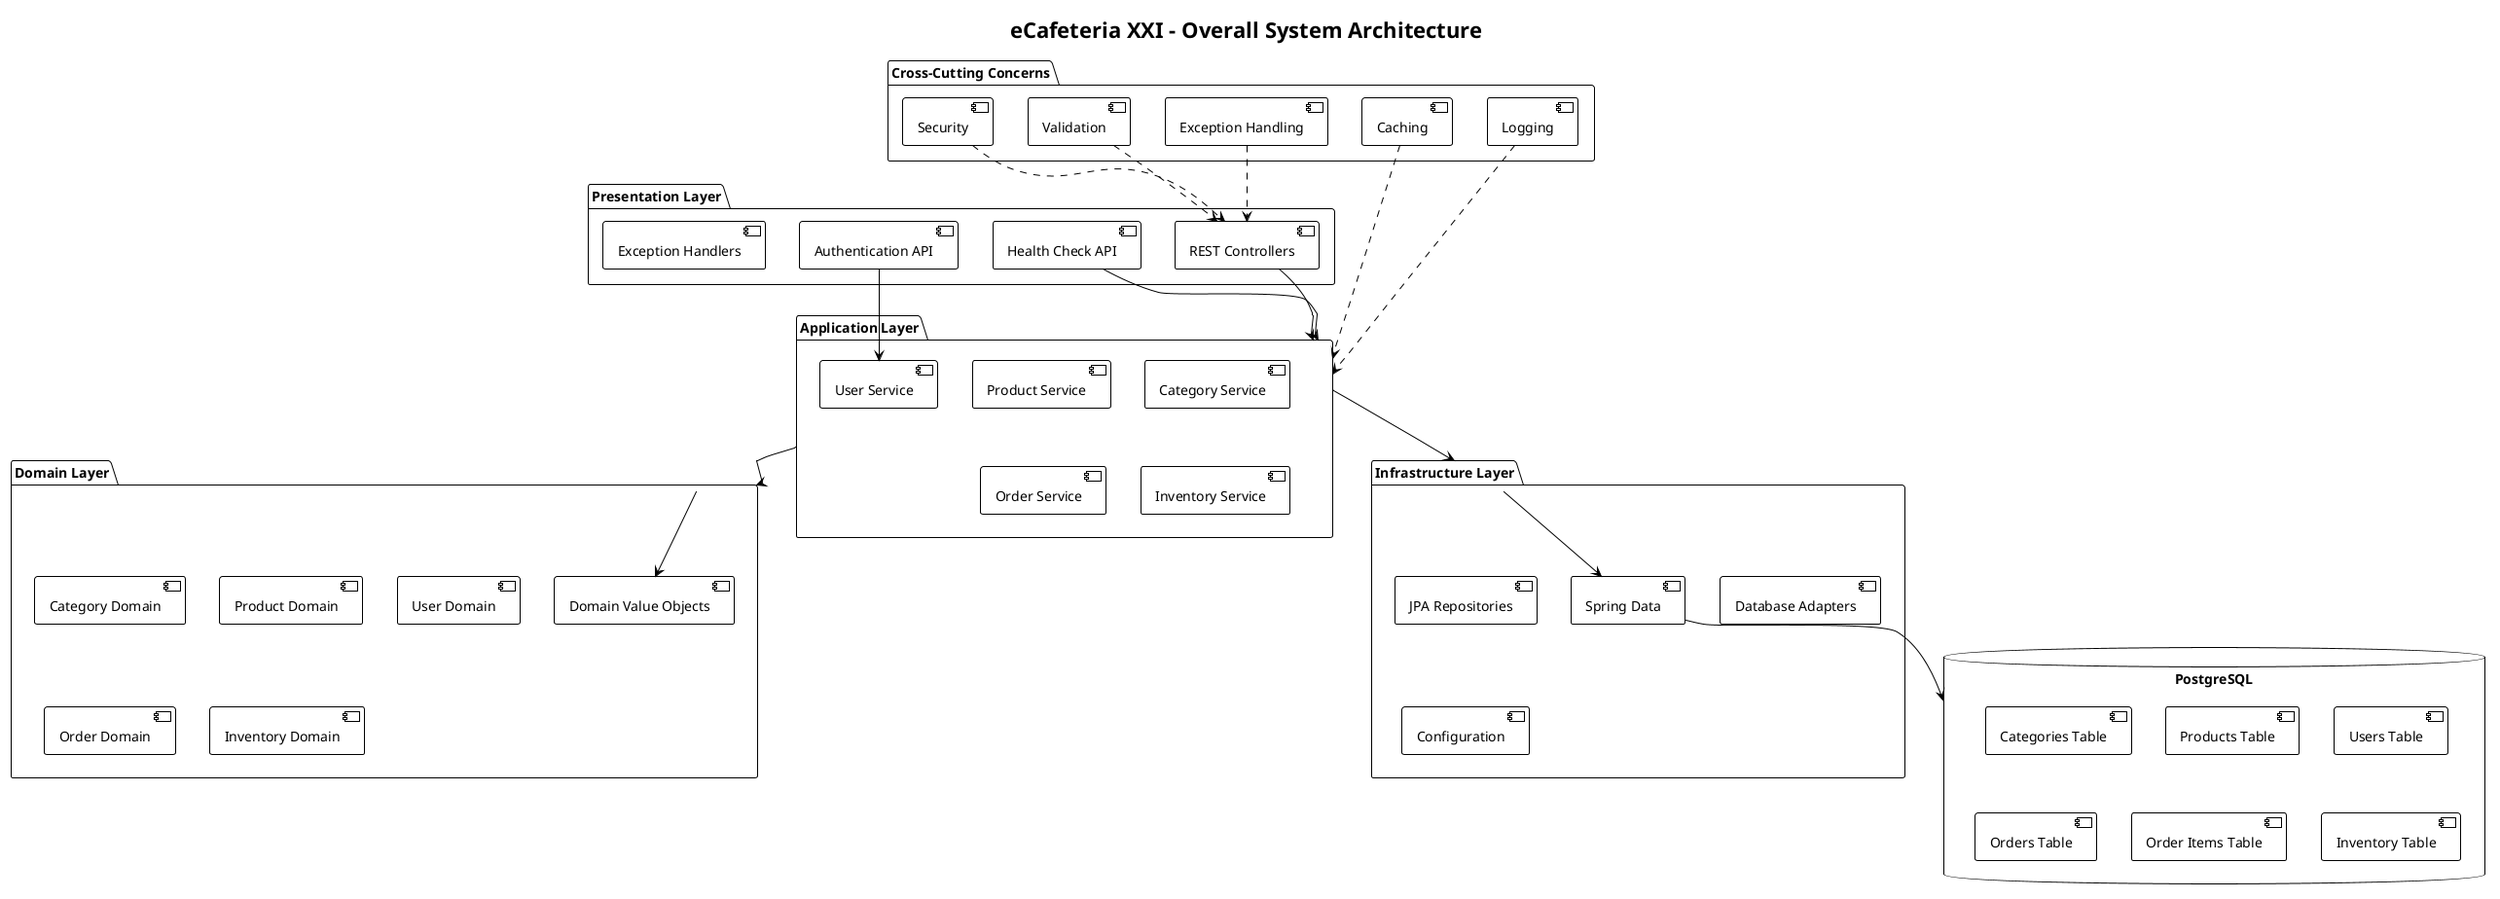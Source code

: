 @startuml Overall_System_Architecture
!theme plain
title eCafeteria XXI - Overall System Architecture

package "Presentation Layer" as presentation {
    [REST Controllers] as controllers
    [Authentication API] as auth_api
    [Health Check API] as health_api
    [Exception Handlers] as exception_handlers
}

package "Application Layer" as application {
    [Category Service] as cat_service
    [Product Service] as prod_service
    [User Service] as user_service
    [Order Service] as order_service
    [Inventory Service] as inv_service
}

package "Domain Layer" as domain {
    [Category Domain] as cat_domain
    [Product Domain] as prod_domain
    [User Domain] as user_domain
    [Order Domain] as order_domain
    [Inventory Domain] as inv_domain
    [Domain Value Objects] as value_objects
}

package "Infrastructure Layer" as infrastructure {
    [JPA Repositories] as jpa_repos
    [Spring Data] as spring_data
    [Database Adapters] as db_adapters
    [Configuration] as config
}

package "Cross-Cutting Concerns" as crosscutting {
    [Security] as security
    [Caching] as caching
    [Validation] as validation
    [Logging] as logging
    [Exception Handling] as exceptions
}

database "PostgreSQL" as postgres {
    [Categories Table] as cat_table
    [Products Table] as prod_table
    [Users Table] as user_table
    [Orders Table] as order_table
    [Order Items Table] as order_items_table
    [Inventory Table] as inv_table
}

' Connections
controllers --> application
auth_api --> user_service
health_api --> application

application --> domain
application --> infrastructure

domain --> value_objects

infrastructure --> spring_data
spring_data --> postgres

security ..> controllers
caching ..> application
validation ..> controllers
logging ..> application
exceptions ..> controllers

@enduml
